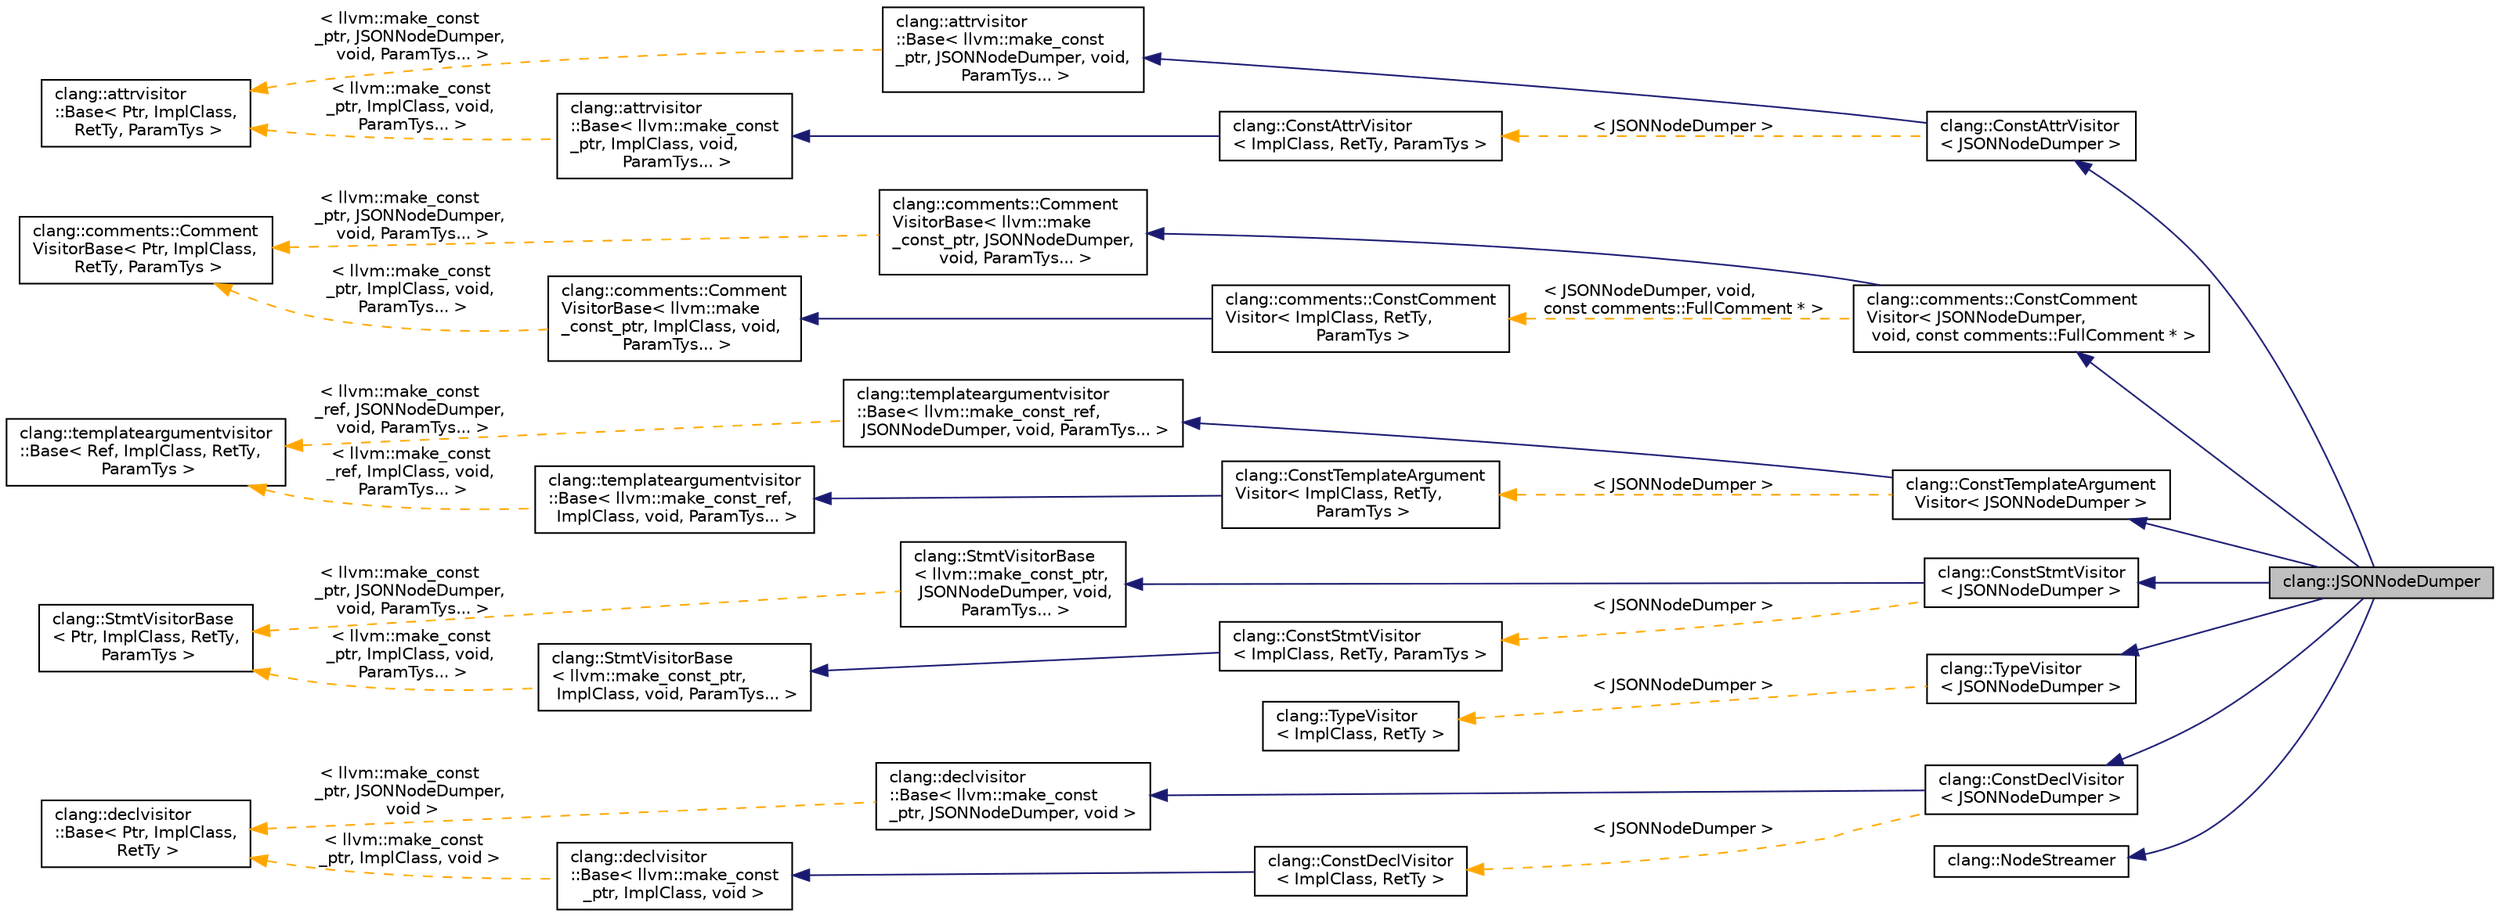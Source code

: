 digraph "clang::JSONNodeDumper"
{
 // LATEX_PDF_SIZE
  bgcolor="transparent";
  edge [fontname="Helvetica",fontsize="10",labelfontname="Helvetica",labelfontsize="10"];
  node [fontname="Helvetica",fontsize="10",shape=record];
  rankdir="LR";
  Node1 [label="clang::JSONNodeDumper",height=0.2,width=0.4,color="black", fillcolor="grey75", style="filled", fontcolor="black",tooltip=" "];
  Node2 -> Node1 [dir="back",color="midnightblue",fontsize="10",style="solid",fontname="Helvetica"];
  Node2 [label="clang::ConstAttrVisitor\l\< JSONNodeDumper \>",height=0.2,width=0.4,color="black",URL="$classclang_1_1ConstAttrVisitor.html",tooltip=" "];
  Node3 -> Node2 [dir="back",color="midnightblue",fontsize="10",style="solid",fontname="Helvetica"];
  Node3 [label="clang::attrvisitor\l::Base\< llvm::make_const\l_ptr, JSONNodeDumper, void,\l ParamTys... \>",height=0.2,width=0.4,color="black",URL="$classclang_1_1attrvisitor_1_1Base.html",tooltip=" "];
  Node4 -> Node3 [dir="back",color="orange",fontsize="10",style="dashed",label=" \< llvm::make_const\l_ptr, JSONNodeDumper,\l void, ParamTys... \>" ,fontname="Helvetica"];
  Node4 [label="clang::attrvisitor\l::Base\< Ptr, ImplClass,\l RetTy, ParamTys \>",height=0.2,width=0.4,color="black",URL="$classclang_1_1attrvisitor_1_1Base.html",tooltip="A simple visitor class that helps create attribute visitors."];
  Node5 -> Node2 [dir="back",color="orange",fontsize="10",style="dashed",label=" \< JSONNodeDumper \>" ,fontname="Helvetica"];
  Node5 [label="clang::ConstAttrVisitor\l\< ImplClass, RetTy, ParamTys \>",height=0.2,width=0.4,color="black",URL="$classclang_1_1ConstAttrVisitor.html",tooltip="A simple visitor class that helps create attribute visitors."];
  Node6 -> Node5 [dir="back",color="midnightblue",fontsize="10",style="solid",fontname="Helvetica"];
  Node6 [label="clang::attrvisitor\l::Base\< llvm::make_const\l_ptr, ImplClass, void,\l ParamTys... \>",height=0.2,width=0.4,color="black",URL="$classclang_1_1attrvisitor_1_1Base.html",tooltip=" "];
  Node4 -> Node6 [dir="back",color="orange",fontsize="10",style="dashed",label=" \< llvm::make_const\l_ptr, ImplClass, void,\l ParamTys... \>" ,fontname="Helvetica"];
  Node7 -> Node1 [dir="back",color="midnightblue",fontsize="10",style="solid",fontname="Helvetica"];
  Node7 [label="clang::comments::ConstComment\lVisitor\< JSONNodeDumper,\l void, const comments::FullComment * \>",height=0.2,width=0.4,color="black",URL="$classclang_1_1comments_1_1ConstCommentVisitor.html",tooltip=" "];
  Node8 -> Node7 [dir="back",color="midnightblue",fontsize="10",style="solid",fontname="Helvetica"];
  Node8 [label="clang::comments::Comment\lVisitorBase\< llvm::make\l_const_ptr, JSONNodeDumper,\l void, ParamTys... \>",height=0.2,width=0.4,color="black",URL="$classclang_1_1comments_1_1CommentVisitorBase.html",tooltip=" "];
  Node9 -> Node8 [dir="back",color="orange",fontsize="10",style="dashed",label=" \< llvm::make_const\l_ptr, JSONNodeDumper,\l void, ParamTys... \>" ,fontname="Helvetica"];
  Node9 [label="clang::comments::Comment\lVisitorBase\< Ptr, ImplClass,\l RetTy, ParamTys \>",height=0.2,width=0.4,color="black",URL="$classclang_1_1comments_1_1CommentVisitorBase.html",tooltip=" "];
  Node10 -> Node7 [dir="back",color="orange",fontsize="10",style="dashed",label=" \< JSONNodeDumper, void,\l const comments::FullComment * \>" ,fontname="Helvetica"];
  Node10 [label="clang::comments::ConstComment\lVisitor\< ImplClass, RetTy,\l ParamTys \>",height=0.2,width=0.4,color="black",URL="$classclang_1_1comments_1_1ConstCommentVisitor.html",tooltip=" "];
  Node11 -> Node10 [dir="back",color="midnightblue",fontsize="10",style="solid",fontname="Helvetica"];
  Node11 [label="clang::comments::Comment\lVisitorBase\< llvm::make\l_const_ptr, ImplClass, void,\l ParamTys... \>",height=0.2,width=0.4,color="black",URL="$classclang_1_1comments_1_1CommentVisitorBase.html",tooltip=" "];
  Node9 -> Node11 [dir="back",color="orange",fontsize="10",style="dashed",label=" \< llvm::make_const\l_ptr, ImplClass, void,\l ParamTys... \>" ,fontname="Helvetica"];
  Node12 -> Node1 [dir="back",color="midnightblue",fontsize="10",style="solid",fontname="Helvetica"];
  Node12 [label="clang::ConstTemplateArgument\lVisitor\< JSONNodeDumper \>",height=0.2,width=0.4,color="black",URL="$classclang_1_1ConstTemplateArgumentVisitor.html",tooltip=" "];
  Node13 -> Node12 [dir="back",color="midnightblue",fontsize="10",style="solid",fontname="Helvetica"];
  Node13 [label="clang::templateargumentvisitor\l::Base\< llvm::make_const_ref,\l JSONNodeDumper, void, ParamTys... \>",height=0.2,width=0.4,color="black",URL="$classclang_1_1templateargumentvisitor_1_1Base.html",tooltip=" "];
  Node14 -> Node13 [dir="back",color="orange",fontsize="10",style="dashed",label=" \< llvm::make_const\l_ref, JSONNodeDumper,\l void, ParamTys... \>" ,fontname="Helvetica"];
  Node14 [label="clang::templateargumentvisitor\l::Base\< Ref, ImplClass, RetTy,\l ParamTys \>",height=0.2,width=0.4,color="black",URL="$classclang_1_1templateargumentvisitor_1_1Base.html",tooltip="A simple visitor class that helps create template argument visitors."];
  Node15 -> Node12 [dir="back",color="orange",fontsize="10",style="dashed",label=" \< JSONNodeDumper \>" ,fontname="Helvetica"];
  Node15 [label="clang::ConstTemplateArgument\lVisitor\< ImplClass, RetTy,\l ParamTys \>",height=0.2,width=0.4,color="black",URL="$classclang_1_1ConstTemplateArgumentVisitor.html",tooltip="A simple visitor class that helps create template argument visitors."];
  Node16 -> Node15 [dir="back",color="midnightblue",fontsize="10",style="solid",fontname="Helvetica"];
  Node16 [label="clang::templateargumentvisitor\l::Base\< llvm::make_const_ref,\l ImplClass, void, ParamTys... \>",height=0.2,width=0.4,color="black",URL="$classclang_1_1templateargumentvisitor_1_1Base.html",tooltip=" "];
  Node14 -> Node16 [dir="back",color="orange",fontsize="10",style="dashed",label=" \< llvm::make_const\l_ref, ImplClass, void,\l ParamTys... \>" ,fontname="Helvetica"];
  Node17 -> Node1 [dir="back",color="midnightblue",fontsize="10",style="solid",fontname="Helvetica"];
  Node17 [label="clang::ConstStmtVisitor\l\< JSONNodeDumper \>",height=0.2,width=0.4,color="black",URL="$classclang_1_1ConstStmtVisitor.html",tooltip=" "];
  Node18 -> Node17 [dir="back",color="midnightblue",fontsize="10",style="solid",fontname="Helvetica"];
  Node18 [label="clang::StmtVisitorBase\l\< llvm::make_const_ptr,\l JSONNodeDumper, void,\l ParamTys... \>",height=0.2,width=0.4,color="black",URL="$classclang_1_1StmtVisitorBase.html",tooltip=" "];
  Node19 -> Node18 [dir="back",color="orange",fontsize="10",style="dashed",label=" \< llvm::make_const\l_ptr, JSONNodeDumper,\l void, ParamTys... \>" ,fontname="Helvetica"];
  Node19 [label="clang::StmtVisitorBase\l\< Ptr, ImplClass, RetTy,\l ParamTys \>",height=0.2,width=0.4,color="black",URL="$classclang_1_1StmtVisitorBase.html",tooltip="StmtVisitorBase - This class implements a simple visitor for Stmt subclasses."];
  Node20 -> Node17 [dir="back",color="orange",fontsize="10",style="dashed",label=" \< JSONNodeDumper \>" ,fontname="Helvetica"];
  Node20 [label="clang::ConstStmtVisitor\l\< ImplClass, RetTy, ParamTys \>",height=0.2,width=0.4,color="black",URL="$classclang_1_1ConstStmtVisitor.html",tooltip="ConstStmtVisitor - This class implements a simple visitor for Stmt subclasses."];
  Node21 -> Node20 [dir="back",color="midnightblue",fontsize="10",style="solid",fontname="Helvetica"];
  Node21 [label="clang::StmtVisitorBase\l\< llvm::make_const_ptr,\l ImplClass, void, ParamTys... \>",height=0.2,width=0.4,color="black",URL="$classclang_1_1StmtVisitorBase.html",tooltip=" "];
  Node19 -> Node21 [dir="back",color="orange",fontsize="10",style="dashed",label=" \< llvm::make_const\l_ptr, ImplClass, void,\l ParamTys... \>" ,fontname="Helvetica"];
  Node22 -> Node1 [dir="back",color="midnightblue",fontsize="10",style="solid",fontname="Helvetica"];
  Node22 [label="clang::TypeVisitor\l\< JSONNodeDumper \>",height=0.2,width=0.4,color="black",URL="$classclang_1_1TypeVisitor.html",tooltip=" "];
  Node23 -> Node22 [dir="back",color="orange",fontsize="10",style="dashed",label=" \< JSONNodeDumper \>" ,fontname="Helvetica"];
  Node23 [label="clang::TypeVisitor\l\< ImplClass, RetTy \>",height=0.2,width=0.4,color="black",URL="$classclang_1_1TypeVisitor.html",tooltip="An operation on a type."];
  Node24 -> Node1 [dir="back",color="midnightblue",fontsize="10",style="solid",fontname="Helvetica"];
  Node24 [label="clang::ConstDeclVisitor\l\< JSONNodeDumper \>",height=0.2,width=0.4,color="black",URL="$classclang_1_1ConstDeclVisitor.html",tooltip=" "];
  Node25 -> Node24 [dir="back",color="midnightblue",fontsize="10",style="solid",fontname="Helvetica"];
  Node25 [label="clang::declvisitor\l::Base\< llvm::make_const\l_ptr, JSONNodeDumper, void \>",height=0.2,width=0.4,color="black",URL="$classclang_1_1declvisitor_1_1Base.html",tooltip=" "];
  Node26 -> Node25 [dir="back",color="orange",fontsize="10",style="dashed",label=" \< llvm::make_const\l_ptr, JSONNodeDumper,\l void \>" ,fontname="Helvetica"];
  Node26 [label="clang::declvisitor\l::Base\< Ptr, ImplClass,\l RetTy \>",height=0.2,width=0.4,color="black",URL="$classclang_1_1declvisitor_1_1Base.html",tooltip="A simple visitor class that helps create declaration visitors."];
  Node27 -> Node24 [dir="back",color="orange",fontsize="10",style="dashed",label=" \< JSONNodeDumper \>" ,fontname="Helvetica"];
  Node27 [label="clang::ConstDeclVisitor\l\< ImplClass, RetTy \>",height=0.2,width=0.4,color="black",URL="$classclang_1_1ConstDeclVisitor.html",tooltip="A simple visitor class that helps create declaration visitors."];
  Node28 -> Node27 [dir="back",color="midnightblue",fontsize="10",style="solid",fontname="Helvetica"];
  Node28 [label="clang::declvisitor\l::Base\< llvm::make_const\l_ptr, ImplClass, void \>",height=0.2,width=0.4,color="black",URL="$classclang_1_1declvisitor_1_1Base.html",tooltip=" "];
  Node26 -> Node28 [dir="back",color="orange",fontsize="10",style="dashed",label=" \< llvm::make_const\l_ptr, ImplClass, void \>" ,fontname="Helvetica"];
  Node29 -> Node1 [dir="back",color="midnightblue",fontsize="10",style="solid",fontname="Helvetica"];
  Node29 [label="clang::NodeStreamer",height=0.2,width=0.4,color="black",URL="$classclang_1_1NodeStreamer.html",tooltip=" "];
}
